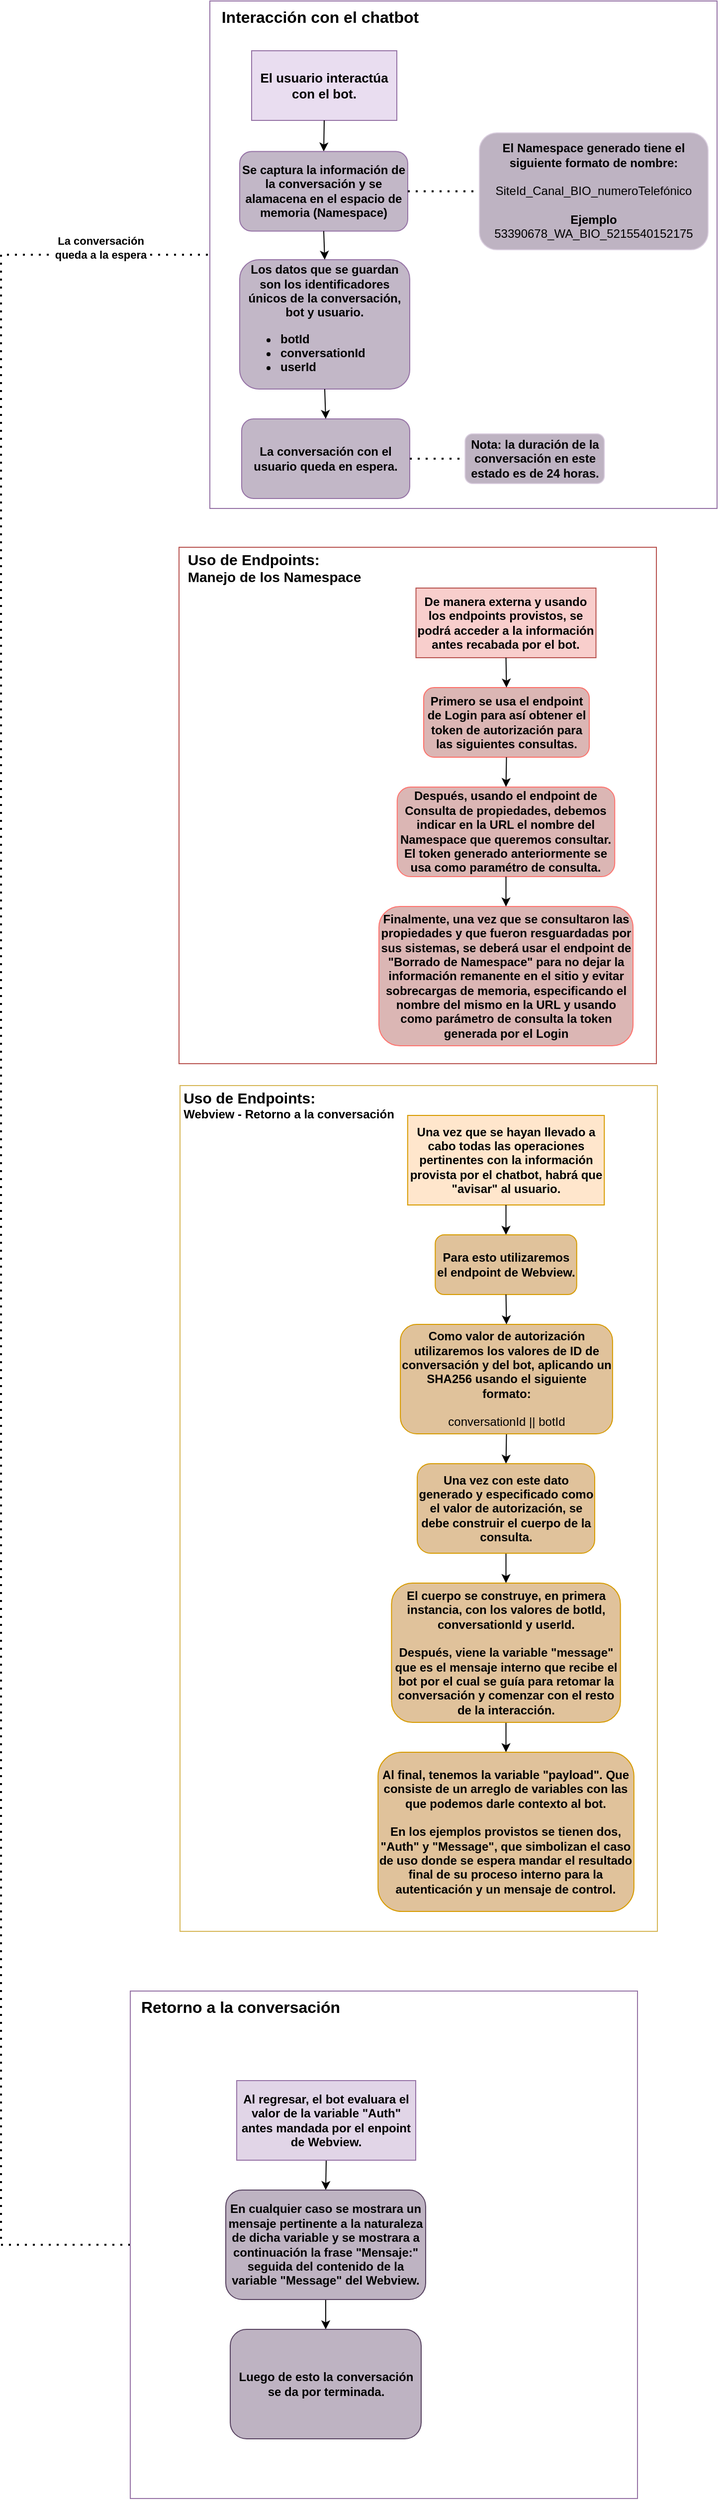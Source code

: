<mxfile version="21.7.5" type="github">
  <diagram name="Página-1" id="3W_ffy-Xjthlt9i75EV4">
    <mxGraphModel dx="2765" dy="995" grid="1" gridSize="10" guides="1" tooltips="1" connect="1" arrows="1" fold="1" page="1" pageScale="1" pageWidth="800" pageHeight="2600" math="0" shadow="0">
      <root>
        <mxCell id="0" />
        <mxCell id="1" parent="0" />
        <mxCell id="4Dnv8CeWfzwB16bQ7a4x-3" value="&lt;div align=&quot;center&quot;&gt;&lt;b&gt;&lt;font style=&quot;font-size: 13px;&quot;&gt;El usuario interactúa con el bot.&lt;/font&gt;&lt;/b&gt;&lt;/div&gt;" style="text;html=1;strokeColor=#9673a6;fillColor=#E9DDF0;align=center;verticalAlign=middle;whiteSpace=wrap;rounded=0;" vertex="1" parent="1">
          <mxGeometry x="272" y="60" width="146" height="70" as="geometry" />
        </mxCell>
        <mxCell id="4Dnv8CeWfzwB16bQ7a4x-4" value="" style="endArrow=classic;html=1;rounded=0;exitX=0.5;exitY=1;exitDx=0;exitDy=0;entryX=0.5;entryY=0;entryDx=0;entryDy=0;" edge="1" parent="1" source="4Dnv8CeWfzwB16bQ7a4x-3" target="4Dnv8CeWfzwB16bQ7a4x-5">
          <mxGeometry width="50" height="50" relative="1" as="geometry">
            <mxPoint x="301" y="300" as="sourcePoint" />
            <mxPoint x="345" y="180" as="targetPoint" />
          </mxGeometry>
        </mxCell>
        <mxCell id="4Dnv8CeWfzwB16bQ7a4x-5" value="&lt;b&gt;Se captura la información de la conversación y se alamacena en el espacio de memoria (Namespace)&lt;/b&gt;" style="rounded=1;whiteSpace=wrap;html=1;fillColor=#C2B7C7;strokeColor=#9673a6;" vertex="1" parent="1">
          <mxGeometry x="260" y="161.25" width="169" height="80" as="geometry" />
        </mxCell>
        <mxCell id="4Dnv8CeWfzwB16bQ7a4x-6" value="" style="endArrow=none;dashed=1;html=1;dashPattern=1 3;strokeWidth=2;rounded=0;exitX=1;exitY=0.5;exitDx=0;exitDy=0;entryX=0;entryY=0.5;entryDx=0;entryDy=0;" edge="1" parent="1" source="4Dnv8CeWfzwB16bQ7a4x-5" target="4Dnv8CeWfzwB16bQ7a4x-7">
          <mxGeometry width="50" height="50" relative="1" as="geometry">
            <mxPoint x="321" y="340" as="sourcePoint" />
            <mxPoint x="531" y="220" as="targetPoint" />
          </mxGeometry>
        </mxCell>
        <mxCell id="4Dnv8CeWfzwB16bQ7a4x-7" value="&lt;b&gt;El Namespace generado tiene el siguiente formato de nombre:&lt;/b&gt;&lt;br&gt;&lt;br&gt;SiteId_Canal_BIO_numeroTelefónico&lt;br&gt;&lt;br&gt;&lt;b&gt;Ejemplo&lt;/b&gt;&lt;br&gt;53390678_WA_BIO_5215540152175 " style="rounded=1;whiteSpace=wrap;html=1;fillColor=#BEB3C2;strokeColor=#dacedf;" vertex="1" parent="1">
          <mxGeometry x="501" y="142.5" width="230" height="117.5" as="geometry" />
        </mxCell>
        <mxCell id="4Dnv8CeWfzwB16bQ7a4x-8" value="&lt;b&gt;Los datos que se guardan son los identificadores únicos de la conversación, bot y usuario.&lt;br&gt;&lt;/b&gt;&lt;div align=&quot;left&quot;&gt;&lt;ul&gt;&lt;li&gt;&lt;b&gt;botId&lt;/b&gt;&lt;/li&gt;&lt;li&gt;&lt;b&gt;conversationId&lt;/b&gt;&lt;/li&gt;&lt;li&gt;&lt;b&gt;userId&lt;/b&gt;&lt;/li&gt;&lt;/ul&gt;&lt;/div&gt;" style="rounded=1;whiteSpace=wrap;html=1;fillColor=#C2B7C7;strokeColor=#9673a6;" vertex="1" parent="1">
          <mxGeometry x="260" y="270" width="171" height="130" as="geometry" />
        </mxCell>
        <mxCell id="4Dnv8CeWfzwB16bQ7a4x-9" value="" style="endArrow=classic;html=1;rounded=0;exitX=0.5;exitY=1;exitDx=0;exitDy=0;entryX=0.5;entryY=0;entryDx=0;entryDy=0;" edge="1" parent="1" source="4Dnv8CeWfzwB16bQ7a4x-5" target="4Dnv8CeWfzwB16bQ7a4x-8">
          <mxGeometry width="50" height="50" relative="1" as="geometry">
            <mxPoint x="345" y="278.75" as="sourcePoint" />
            <mxPoint x="345" y="328.75" as="targetPoint" />
          </mxGeometry>
        </mxCell>
        <mxCell id="4Dnv8CeWfzwB16bQ7a4x-12" value="" style="group" vertex="1" connectable="0" parent="1">
          <mxGeometry x="230" y="10" width="519" height="510" as="geometry" />
        </mxCell>
        <mxCell id="4Dnv8CeWfzwB16bQ7a4x-10" value="" style="whiteSpace=wrap;html=1;aspect=fixed;fillColor=none;strokeColor=#9673a6;" vertex="1" parent="4Dnv8CeWfzwB16bQ7a4x-12">
          <mxGeometry width="510" height="510" as="geometry" />
        </mxCell>
        <mxCell id="4Dnv8CeWfzwB16bQ7a4x-11" value="&lt;b&gt;&lt;font style=&quot;font-size: 16px;&quot;&gt;Interacción con el chatbot&lt;/font&gt;&lt;/b&gt;" style="text;html=1;strokeColor=none;fillColor=none;align=center;verticalAlign=middle;whiteSpace=wrap;rounded=0;" vertex="1" parent="4Dnv8CeWfzwB16bQ7a4x-12">
          <mxGeometry width="222.429" height="31.224" as="geometry" />
        </mxCell>
        <mxCell id="4Dnv8CeWfzwB16bQ7a4x-13" value="&lt;b&gt;La conversación con el usuario queda en espera.&lt;br&gt;&lt;/b&gt;" style="rounded=1;whiteSpace=wrap;html=1;fillColor=#C2B7C7;strokeColor=#9673a6;" vertex="1" parent="1">
          <mxGeometry x="262" y="430" width="169" height="80" as="geometry" />
        </mxCell>
        <mxCell id="4Dnv8CeWfzwB16bQ7a4x-14" value="" style="endArrow=classic;html=1;rounded=0;exitX=0.5;exitY=1;exitDx=0;exitDy=0;entryX=0.5;entryY=0;entryDx=0;entryDy=0;" edge="1" parent="1" source="4Dnv8CeWfzwB16bQ7a4x-8" target="4Dnv8CeWfzwB16bQ7a4x-13">
          <mxGeometry width="50" height="50" relative="1" as="geometry">
            <mxPoint x="340" y="420" as="sourcePoint" />
            <mxPoint x="341" y="449" as="targetPoint" />
          </mxGeometry>
        </mxCell>
        <mxCell id="4Dnv8CeWfzwB16bQ7a4x-15" value="" style="endArrow=none;dashed=1;html=1;dashPattern=1 3;strokeWidth=2;rounded=0;entryX=0;entryY=0.5;entryDx=0;entryDy=0;exitX=0;exitY=0.5;exitDx=0;exitDy=0;" edge="1" parent="1" source="4Dnv8CeWfzwB16bQ7a4x-62" target="4Dnv8CeWfzwB16bQ7a4x-10">
          <mxGeometry width="50" height="50" relative="1" as="geometry">
            <mxPoint x="20" y="2170" as="sourcePoint" />
            <mxPoint x="120" y="270" as="targetPoint" />
            <Array as="points">
              <mxPoint x="20" y="2265" />
              <mxPoint x="20" y="265" />
            </Array>
          </mxGeometry>
        </mxCell>
        <mxCell id="4Dnv8CeWfzwB16bQ7a4x-21" value="&lt;b&gt;La conversación &lt;br&gt;queda a la espera&lt;/b&gt;" style="edgeLabel;html=1;align=center;verticalAlign=middle;resizable=0;points=[];" vertex="1" connectable="0" parent="4Dnv8CeWfzwB16bQ7a4x-15">
          <mxGeometry x="0.781" relative="1" as="geometry">
            <mxPoint x="100" y="-53" as="offset" />
          </mxGeometry>
        </mxCell>
        <mxCell id="4Dnv8CeWfzwB16bQ7a4x-16" value="&lt;b&gt;De manera externa y usando los endpoints provistos, se podrá acceder a la información antes recabada por el bot.&lt;/b&gt;" style="text;html=1;strokeColor=#b85450;fillColor=#f8cecc;align=center;verticalAlign=middle;whiteSpace=wrap;rounded=0;" vertex="1" parent="1">
          <mxGeometry x="437.26" y="600" width="181" height="70" as="geometry" />
        </mxCell>
        <mxCell id="4Dnv8CeWfzwB16bQ7a4x-17" value="&lt;b&gt;Primero se usa el endpoint de Login para así obtener el token de autorización para las siguientes consultas.&lt;/b&gt;" style="rounded=1;whiteSpace=wrap;html=1;fillColor=#DBB6B4;strokeColor=#FC6F68;" vertex="1" parent="1">
          <mxGeometry x="445.01" y="700" width="166.5" height="70" as="geometry" />
        </mxCell>
        <mxCell id="4Dnv8CeWfzwB16bQ7a4x-18" value="" style="endArrow=classic;html=1;rounded=0;exitX=0.5;exitY=1;exitDx=0;exitDy=0;entryX=0.5;entryY=0;entryDx=0;entryDy=0;" edge="1" parent="1" source="4Dnv8CeWfzwB16bQ7a4x-16" target="4Dnv8CeWfzwB16bQ7a4x-17">
          <mxGeometry width="50" height="50" relative="1" as="geometry">
            <mxPoint x="573.26" y="740" as="sourcePoint" />
            <mxPoint x="623.26" y="690" as="targetPoint" />
          </mxGeometry>
        </mxCell>
        <mxCell id="4Dnv8CeWfzwB16bQ7a4x-19" value="&lt;b&gt;Después, usando el endpoint de Consulta de propiedades, debemos indicar en la URL el nombre del Namespace que queremos consultar. El token generado anteriormente se usa como paramétro de consulta.&lt;br&gt;&lt;/b&gt;" style="rounded=1;whiteSpace=wrap;html=1;fillColor=#DBB6B4;strokeColor=#FF746F;" vertex="1" parent="1">
          <mxGeometry x="418.38" y="800" width="218.75" height="90" as="geometry" />
        </mxCell>
        <mxCell id="4Dnv8CeWfzwB16bQ7a4x-20" value="" style="endArrow=classic;html=1;rounded=0;exitX=0.5;exitY=1;exitDx=0;exitDy=0;entryX=0.5;entryY=0;entryDx=0;entryDy=0;" edge="1" parent="1" source="4Dnv8CeWfzwB16bQ7a4x-17" target="4Dnv8CeWfzwB16bQ7a4x-19">
          <mxGeometry width="50" height="50" relative="1" as="geometry">
            <mxPoint x="573.26" y="770" as="sourcePoint" />
            <mxPoint x="623.26" y="720" as="targetPoint" />
          </mxGeometry>
        </mxCell>
        <mxCell id="4Dnv8CeWfzwB16bQ7a4x-22" value="&lt;b&gt;Finalmente, una vez que se consultaron las propiedades y que fueron resguardadas por sus sistemas, se deberá usar el endpoint de &quot;Borrado de Namespace&quot; para no dejar la información remanente en el sitio y evitar sobrecargas de memoria, especificando el nombre del mismo en la URL y usando como parámetro de consulta la token generada por el Login&lt;br&gt;&lt;/b&gt;" style="rounded=1;whiteSpace=wrap;html=1;fillColor=#DBB6B4;strokeColor=#FF746F;" vertex="1" parent="1">
          <mxGeometry x="400" y="920" width="255.51" height="140" as="geometry" />
        </mxCell>
        <mxCell id="4Dnv8CeWfzwB16bQ7a4x-23" value="" style="endArrow=classic;html=1;rounded=0;exitX=0.5;exitY=1;exitDx=0;exitDy=0;entryX=0.5;entryY=0;entryDx=0;entryDy=0;" edge="1" parent="1" source="4Dnv8CeWfzwB16bQ7a4x-19" target="4Dnv8CeWfzwB16bQ7a4x-22">
          <mxGeometry width="50" height="50" relative="1" as="geometry">
            <mxPoint x="573.26" y="890" as="sourcePoint" />
            <mxPoint x="623.26" y="840" as="targetPoint" />
          </mxGeometry>
        </mxCell>
        <mxCell id="4Dnv8CeWfzwB16bQ7a4x-30" value="" style="group" vertex="1" connectable="0" parent="1">
          <mxGeometry x="199.0" y="559" width="480" height="519" as="geometry" />
        </mxCell>
        <mxCell id="4Dnv8CeWfzwB16bQ7a4x-25" value="" style="rounded=0;whiteSpace=wrap;html=1;rotation=-90;fillColor=none;strokeColor=#b85450;" vertex="1" parent="4Dnv8CeWfzwB16bQ7a4x-30">
          <mxGeometry x="-19.5" y="19.5" width="519" height="480" as="geometry" />
        </mxCell>
        <mxCell id="4Dnv8CeWfzwB16bQ7a4x-27" value="&lt;div align=&quot;left&quot;&gt;&lt;font style=&quot;font-size: 15px;&quot;&gt;&lt;b&gt;Uso de Endpoints:&lt;/b&gt;&lt;/font&gt;&lt;font style=&quot;font-size: 14px;&quot;&gt;&lt;b&gt;&lt;br&gt;Manejo de los Namespace&lt;/b&gt;&lt;/font&gt;&lt;/div&gt;" style="text;html=1;strokeColor=none;fillColor=none;align=center;verticalAlign=middle;whiteSpace=wrap;rounded=0;" vertex="1" parent="4Dnv8CeWfzwB16bQ7a4x-30">
          <mxGeometry x="1.0" y="1" width="190" height="40" as="geometry" />
        </mxCell>
        <mxCell id="4Dnv8CeWfzwB16bQ7a4x-31" value="&lt;b&gt;Una vez que se hayan llevado a cabo todas las operaciones pertinentes con la información provista por el chatbot, habrá que &quot;avisar&quot; al usuario.&lt;/b&gt;" style="text;html=1;strokeColor=#d79b00;fillColor=#ffe6cc;align=center;verticalAlign=middle;whiteSpace=wrap;rounded=0;" vertex="1" parent="1">
          <mxGeometry x="428.89" y="1130" width="197.74" height="90" as="geometry" />
        </mxCell>
        <mxCell id="4Dnv8CeWfzwB16bQ7a4x-32" value="" style="endArrow=classic;html=1;rounded=0;exitX=0.5;exitY=1;exitDx=0;exitDy=0;entryX=0.5;entryY=0;entryDx=0;entryDy=0;" edge="1" parent="1" source="4Dnv8CeWfzwB16bQ7a4x-31" target="4Dnv8CeWfzwB16bQ7a4x-33">
          <mxGeometry width="50" height="50" relative="1" as="geometry">
            <mxPoint x="400" y="1390" as="sourcePoint" />
            <mxPoint x="528" y="1280" as="targetPoint" />
          </mxGeometry>
        </mxCell>
        <mxCell id="4Dnv8CeWfzwB16bQ7a4x-33" value="&lt;b&gt;Para esto utilizaremos el endpoint de Webview.&lt;/b&gt;" style="rounded=1;whiteSpace=wrap;html=1;fillColor=#E0C29B;strokeColor=#d79b00;" vertex="1" parent="1">
          <mxGeometry x="456.64" y="1250" width="142.24" height="60" as="geometry" />
        </mxCell>
        <mxCell id="4Dnv8CeWfzwB16bQ7a4x-41" style="edgeStyle=orthogonalEdgeStyle;rounded=0;orthogonalLoop=1;jettySize=auto;html=1;exitX=0.5;exitY=1;exitDx=0;exitDy=0;entryX=0.5;entryY=0;entryDx=0;entryDy=0;" edge="1" parent="1" source="4Dnv8CeWfzwB16bQ7a4x-34" target="4Dnv8CeWfzwB16bQ7a4x-38">
          <mxGeometry relative="1" as="geometry" />
        </mxCell>
        <mxCell id="4Dnv8CeWfzwB16bQ7a4x-34" value="&lt;b&gt;Como valor de autorización utilizaremos los valores de ID de conversación y del bot, aplicando un SHA256 usando el siguiente formato:&lt;br&gt;&lt;br&gt;&lt;/b&gt;conversationId || botId&lt;b&gt;&lt;br&gt;&lt;/b&gt;" style="rounded=1;whiteSpace=wrap;html=1;fillColor=#E0C29B;strokeColor=#d79b00;" vertex="1" parent="1">
          <mxGeometry x="421.58" y="1340" width="213.36" height="110" as="geometry" />
        </mxCell>
        <mxCell id="4Dnv8CeWfzwB16bQ7a4x-35" value="" style="endArrow=classic;html=1;rounded=0;entryX=0.5;entryY=0;entryDx=0;entryDy=0;exitX=0.5;exitY=1;exitDx=0;exitDy=0;" edge="1" parent="1" source="4Dnv8CeWfzwB16bQ7a4x-33" target="4Dnv8CeWfzwB16bQ7a4x-34">
          <mxGeometry width="50" height="50" relative="1" as="geometry">
            <mxPoint x="620" y="1320" as="sourcePoint" />
            <mxPoint x="527.26" y="1340" as="targetPoint" />
          </mxGeometry>
        </mxCell>
        <mxCell id="4Dnv8CeWfzwB16bQ7a4x-43" style="edgeStyle=orthogonalEdgeStyle;rounded=0;orthogonalLoop=1;jettySize=auto;html=1;exitX=0.5;exitY=1;exitDx=0;exitDy=0;entryX=0.5;entryY=0;entryDx=0;entryDy=0;" edge="1" parent="1" source="4Dnv8CeWfzwB16bQ7a4x-38" target="4Dnv8CeWfzwB16bQ7a4x-42">
          <mxGeometry relative="1" as="geometry" />
        </mxCell>
        <mxCell id="4Dnv8CeWfzwB16bQ7a4x-38" value="&lt;b&gt;Una vez con este dato generado y especificado como el valor de autorización, se debe construir el cuerpo de la consulta.&lt;/b&gt;&lt;b&gt;&lt;br&gt;&lt;/b&gt;" style="rounded=1;whiteSpace=wrap;html=1;fillColor=#E0C29B;strokeColor=#d79b00;" vertex="1" parent="1">
          <mxGeometry x="438.55" y="1480" width="178.42" height="90" as="geometry" />
        </mxCell>
        <mxCell id="4Dnv8CeWfzwB16bQ7a4x-45" style="edgeStyle=orthogonalEdgeStyle;rounded=0;orthogonalLoop=1;jettySize=auto;html=1;exitX=0.5;exitY=1;exitDx=0;exitDy=0;entryX=0.5;entryY=0;entryDx=0;entryDy=0;" edge="1" parent="1" source="4Dnv8CeWfzwB16bQ7a4x-42" target="4Dnv8CeWfzwB16bQ7a4x-44">
          <mxGeometry relative="1" as="geometry" />
        </mxCell>
        <mxCell id="4Dnv8CeWfzwB16bQ7a4x-42" value="&lt;b&gt;El cuerpo se construye, en primera instancia, con los valores de botId, conversationId y userId. &lt;br&gt;&lt;br&gt;Después, viene la variable &quot;message&quot; que es el mensaje interno que recibe el bot por el cual se guía para retomar la conversación y comenzar con el resto de la interacción.&lt;br&gt;&lt;/b&gt;" style="rounded=1;whiteSpace=wrap;html=1;fillColor=#E0C29B;strokeColor=#d79b00;" vertex="1" parent="1">
          <mxGeometry x="412.68" y="1600" width="230.16" height="140" as="geometry" />
        </mxCell>
        <mxCell id="4Dnv8CeWfzwB16bQ7a4x-44" value="&lt;b&gt;Al final, tenemos la variable &quot;payload&quot;. Que consiste de un arreglo de variables con las que podemos darle contexto al bot.&lt;br&gt;&lt;br&gt;En los ejemplos provistos se tienen dos, &quot;Auth&quot; y &quot;Message&quot;, que simbolizan el caso de uso donde se espera mandar el resultado final de su proceso interno para la autenticación y un mensaje de control. &lt;br&gt;&lt;/b&gt;" style="rounded=1;whiteSpace=wrap;html=1;fillColor=#E0C29B;strokeColor=#d79b00;" vertex="1" parent="1">
          <mxGeometry x="399.1" y="1770" width="257.32" height="160" as="geometry" />
        </mxCell>
        <mxCell id="4Dnv8CeWfzwB16bQ7a4x-47" value="" style="endArrow=none;dashed=1;html=1;dashPattern=1 3;strokeWidth=2;rounded=0;exitX=1;exitY=0.5;exitDx=0;exitDy=0;entryX=0;entryY=0.5;entryDx=0;entryDy=0;" edge="1" parent="1" source="4Dnv8CeWfzwB16bQ7a4x-13" target="4Dnv8CeWfzwB16bQ7a4x-48">
          <mxGeometry width="50" height="50" relative="1" as="geometry">
            <mxPoint x="460" y="480" as="sourcePoint" />
            <mxPoint x="540" y="470" as="targetPoint" />
          </mxGeometry>
        </mxCell>
        <mxCell id="4Dnv8CeWfzwB16bQ7a4x-48" value="&lt;b&gt;Nota: la duración de la conversación en este estado es de 24 horas.&lt;br&gt;&lt;/b&gt;" style="rounded=1;whiteSpace=wrap;html=1;fillColor=#BEB3C2;strokeColor=#dacedf;" vertex="1" parent="1">
          <mxGeometry x="486.63" y="445" width="140" height="50" as="geometry" />
        </mxCell>
        <mxCell id="4Dnv8CeWfzwB16bQ7a4x-52" value="" style="group" vertex="1" connectable="0" parent="1">
          <mxGeometry x="199" y="1100" width="481" height="850" as="geometry" />
        </mxCell>
        <mxCell id="4Dnv8CeWfzwB16bQ7a4x-49" value="" style="rounded=0;whiteSpace=wrap;html=1;rotation=-90;fillColor=none;strokeColor=#d6b656;" vertex="1" parent="4Dnv8CeWfzwB16bQ7a4x-52">
          <mxGeometry x="-184" y="185" width="850" height="480" as="geometry" />
        </mxCell>
        <mxCell id="4Dnv8CeWfzwB16bQ7a4x-51" value="&lt;div align=&quot;left&quot;&gt;&lt;font style=&quot;font-size: 15px;&quot;&gt;&lt;b&gt;Uso de Endpoints:&lt;/b&gt;&lt;/font&gt;&lt;font style=&quot;font-size: 12px;&quot;&gt;&lt;b&gt;&lt;br&gt;Webview - Retorno a la conversación&lt;br&gt;&lt;/b&gt;&lt;/font&gt;&lt;/div&gt;" style="text;html=1;strokeColor=none;fillColor=none;align=center;verticalAlign=middle;whiteSpace=wrap;rounded=0;" vertex="1" parent="4Dnv8CeWfzwB16bQ7a4x-52">
          <mxGeometry width="221" height="40" as="geometry" />
        </mxCell>
        <mxCell id="4Dnv8CeWfzwB16bQ7a4x-57" style="edgeStyle=orthogonalEdgeStyle;rounded=0;orthogonalLoop=1;jettySize=auto;html=1;exitX=0.5;exitY=1;exitDx=0;exitDy=0;entryX=0.5;entryY=0;entryDx=0;entryDy=0;" edge="1" parent="1" source="4Dnv8CeWfzwB16bQ7a4x-56" target="4Dnv8CeWfzwB16bQ7a4x-58">
          <mxGeometry relative="1" as="geometry">
            <mxPoint x="392" y="2310" as="targetPoint" />
          </mxGeometry>
        </mxCell>
        <mxCell id="4Dnv8CeWfzwB16bQ7a4x-56" value="&lt;b&gt;Al regresar, el bot evaluara el valor de la variable &quot;Auth&quot; antes mandada por el enpoint de Webview.&lt;/b&gt;" style="text;html=1;strokeColor=#9673a6;fillColor=#e1d5e7;align=center;verticalAlign=middle;whiteSpace=wrap;rounded=0;" vertex="1" parent="1">
          <mxGeometry x="257" y="2100" width="180" height="80" as="geometry" />
        </mxCell>
        <mxCell id="4Dnv8CeWfzwB16bQ7a4x-60" style="edgeStyle=orthogonalEdgeStyle;rounded=0;orthogonalLoop=1;jettySize=auto;html=1;exitX=0.5;exitY=1;exitDx=0;exitDy=0;entryX=0.5;entryY=0;entryDx=0;entryDy=0;" edge="1" parent="1" source="4Dnv8CeWfzwB16bQ7a4x-58" target="4Dnv8CeWfzwB16bQ7a4x-59">
          <mxGeometry relative="1" as="geometry" />
        </mxCell>
        <mxCell id="4Dnv8CeWfzwB16bQ7a4x-58" value="&lt;b&gt;En cualquier caso se mostrara un mensaje pertinente a la naturaleza de dicha variable y se mostrara a continuación la frase &quot;Mensaje:&quot; seguida del contenido de la variable &quot;Message&quot; del Webview.&lt;/b&gt;" style="rounded=1;whiteSpace=wrap;html=1;fillColor=#BEB3C2;strokeColor=#584361;" vertex="1" parent="1">
          <mxGeometry x="246" y="2210" width="201" height="110" as="geometry" />
        </mxCell>
        <mxCell id="4Dnv8CeWfzwB16bQ7a4x-59" value="&lt;b&gt;Luego de esto la conversación se da por terminada.&lt;br&gt;&lt;/b&gt;" style="rounded=1;whiteSpace=wrap;html=1;fillColor=#BEB3C2;strokeColor=#584361;" vertex="1" parent="1">
          <mxGeometry x="250.5" y="2350" width="192" height="110" as="geometry" />
        </mxCell>
        <mxCell id="4Dnv8CeWfzwB16bQ7a4x-61" value="" style="group" vertex="1" connectable="0" parent="1">
          <mxGeometry x="150" y="2010" width="519" height="510" as="geometry" />
        </mxCell>
        <mxCell id="4Dnv8CeWfzwB16bQ7a4x-62" value="" style="whiteSpace=wrap;html=1;aspect=fixed;fillColor=none;strokeColor=#9673a6;" vertex="1" parent="4Dnv8CeWfzwB16bQ7a4x-61">
          <mxGeometry width="510" height="510" as="geometry" />
        </mxCell>
        <mxCell id="4Dnv8CeWfzwB16bQ7a4x-63" value="&lt;font style=&quot;font-size: 16px;&quot;&gt;&lt;b&gt;Retorno a la conversación&lt;br&gt;&lt;/b&gt;&lt;/font&gt;" style="text;html=1;strokeColor=none;fillColor=none;align=center;verticalAlign=middle;whiteSpace=wrap;rounded=0;" vertex="1" parent="4Dnv8CeWfzwB16bQ7a4x-61">
          <mxGeometry width="222.429" height="31.224" as="geometry" />
        </mxCell>
      </root>
    </mxGraphModel>
  </diagram>
</mxfile>
